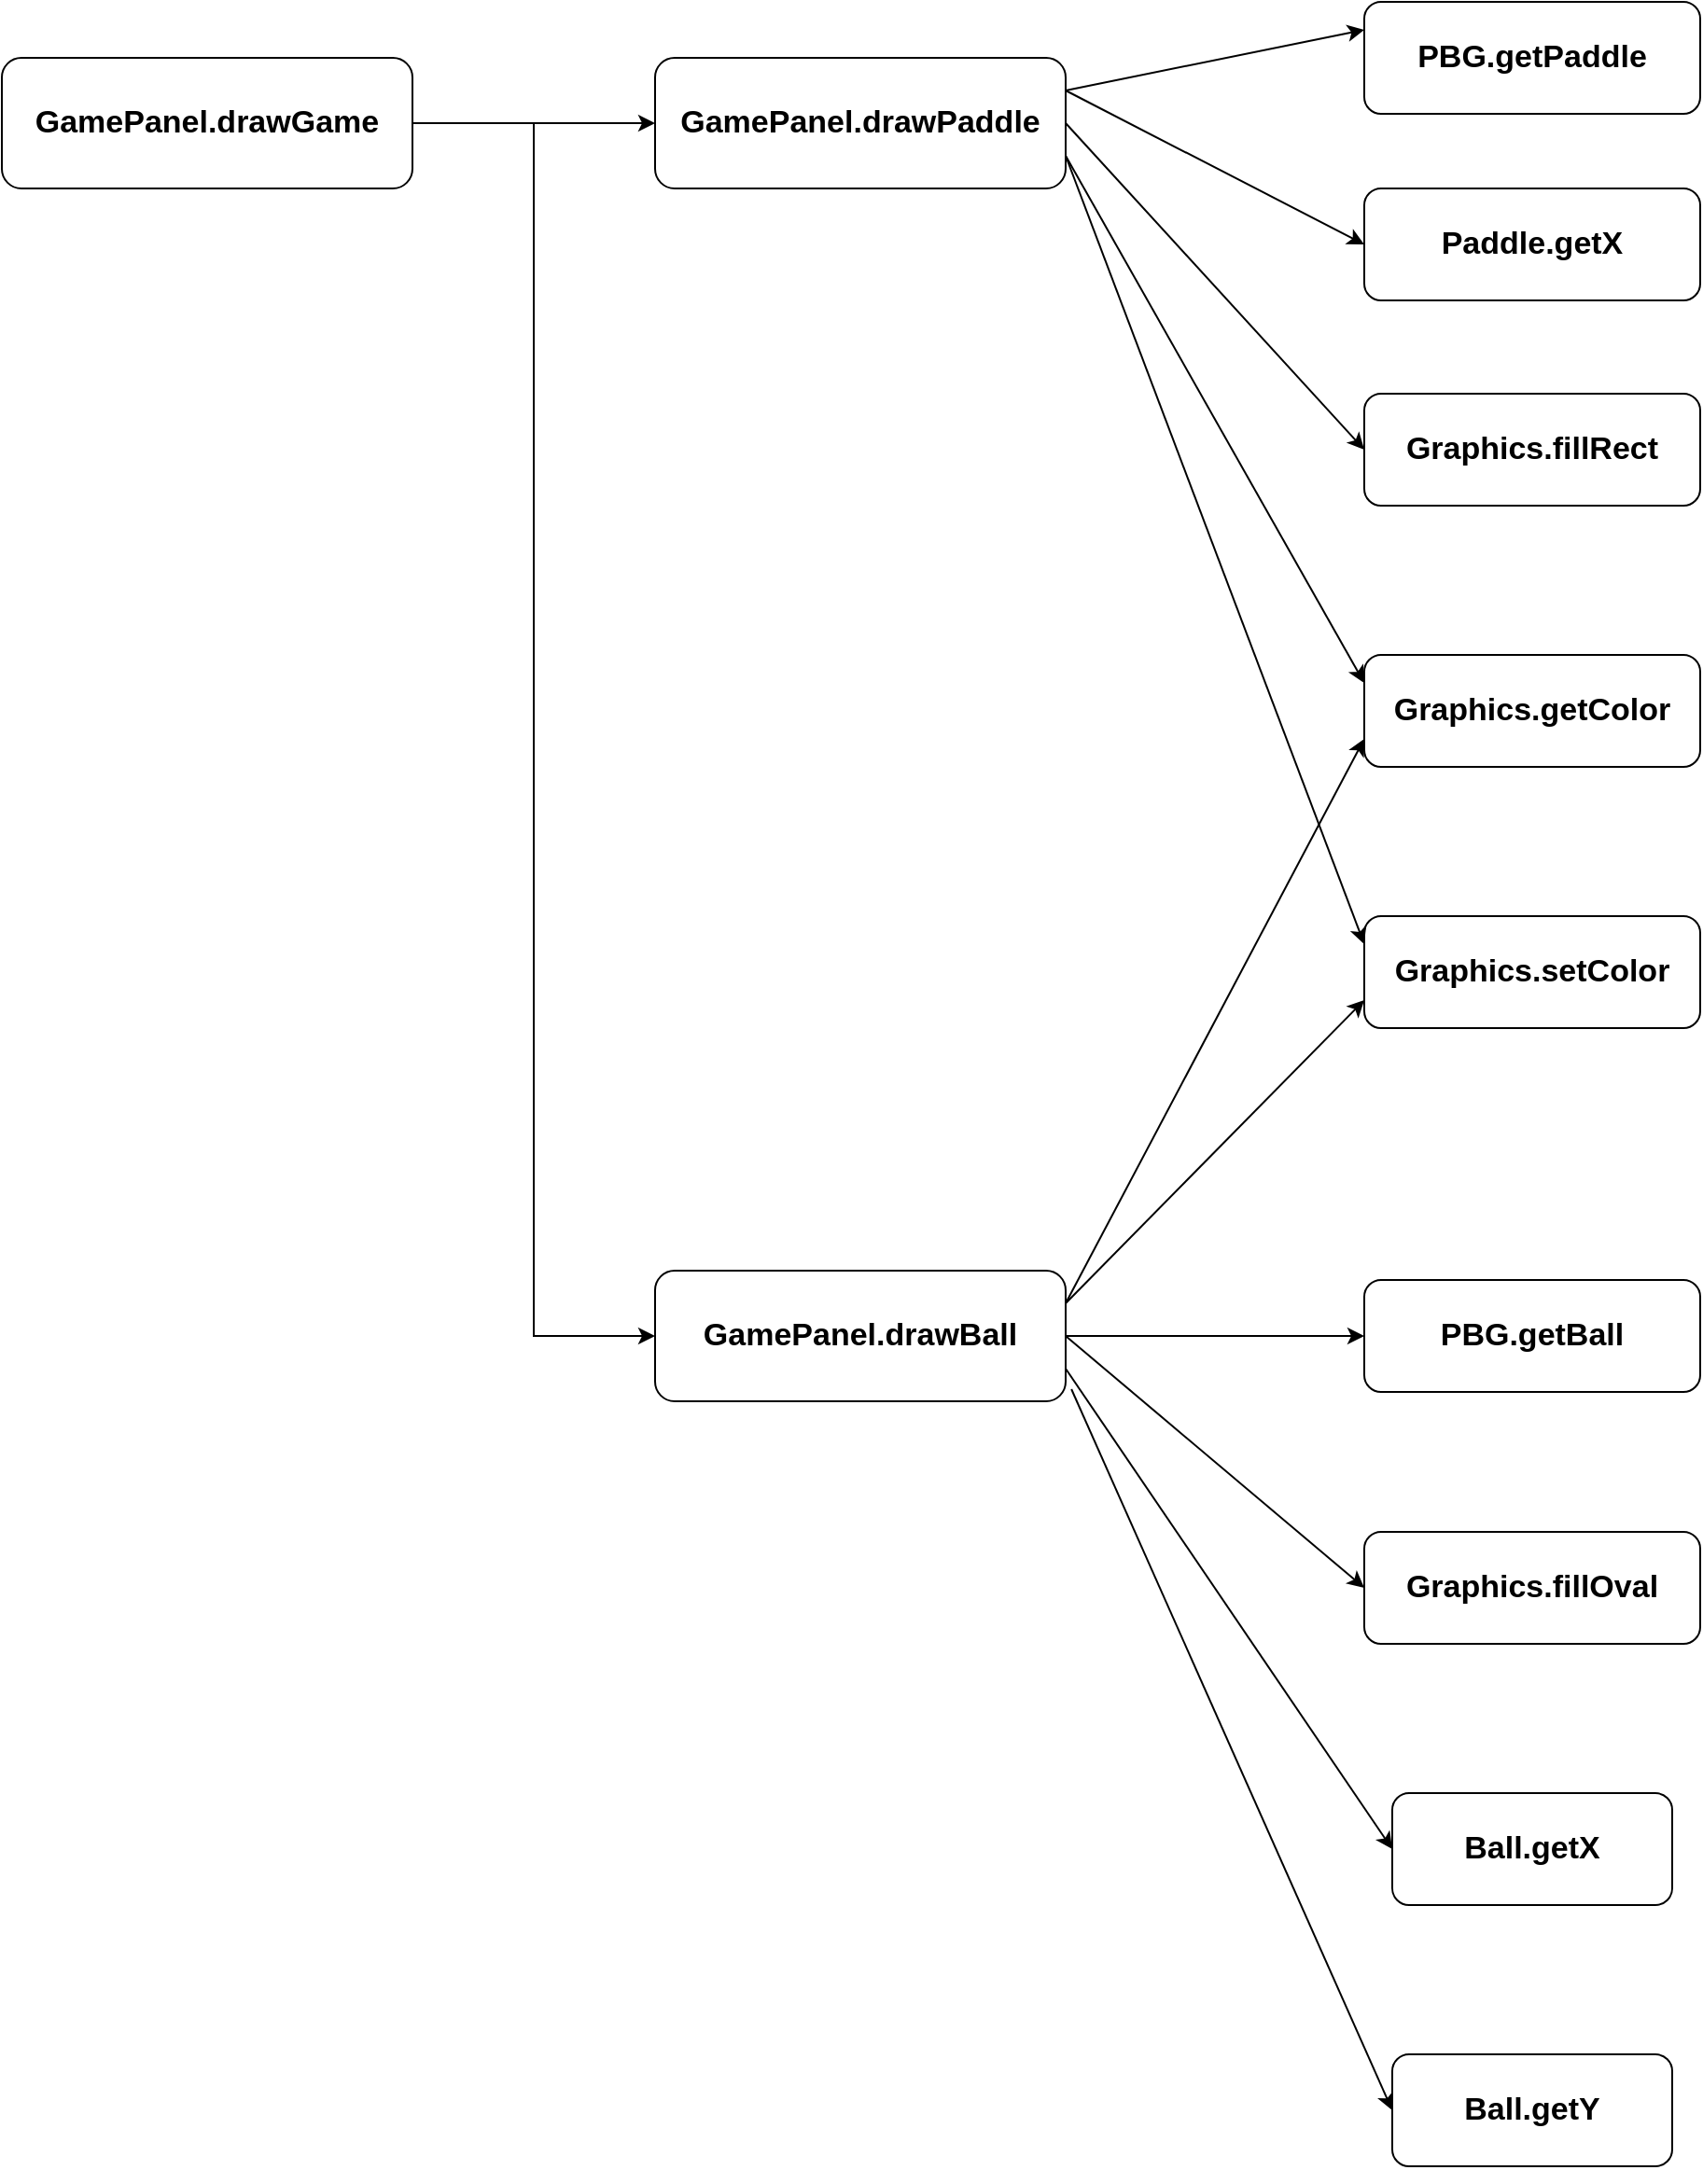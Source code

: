 <mxfile version="21.7.2" type="github">
  <diagram name="Page-1" id="CPEC9xDhmXVfjCh-SDXK">
    <mxGraphModel dx="682" dy="1014" grid="1" gridSize="10" guides="1" tooltips="1" connect="1" arrows="1" fold="1" page="1" pageScale="1" pageWidth="4681" pageHeight="3300" math="0" shadow="0">
      <root>
        <mxCell id="0" />
        <mxCell id="1" parent="0" />
        <mxCell id="UoPR4gQVQRfJF4nbVB5T-40" style="edgeStyle=orthogonalEdgeStyle;rounded=0;orthogonalLoop=1;jettySize=auto;html=1;exitX=1;exitY=0.5;exitDx=0;exitDy=0;entryX=0;entryY=0.5;entryDx=0;entryDy=0;" edge="1" parent="1" source="UoPR4gQVQRfJF4nbVB5T-1" target="UoPR4gQVQRfJF4nbVB5T-17">
          <mxGeometry relative="1" as="geometry" />
        </mxCell>
        <mxCell id="UoPR4gQVQRfJF4nbVB5T-1" value="&lt;font style=&quot;font-size: 17px;&quot;&gt;&lt;b&gt;GamePanel.drawGame&lt;/b&gt;&lt;/font&gt;" style="rounded=1;whiteSpace=wrap;html=1;" vertex="1" parent="1">
          <mxGeometry x="70" y="60" width="220" height="70" as="geometry" />
        </mxCell>
        <mxCell id="UoPR4gQVQRfJF4nbVB5T-3" value="&lt;font style=&quot;font-size: 17px;&quot;&gt;&lt;b&gt;GamePanel.drawPaddle&lt;/b&gt;&lt;/font&gt;" style="rounded=1;whiteSpace=wrap;html=1;" vertex="1" parent="1">
          <mxGeometry x="420" y="60" width="220" height="70" as="geometry" />
        </mxCell>
        <mxCell id="UoPR4gQVQRfJF4nbVB5T-4" value="&lt;font size=&quot;1&quot; style=&quot;&quot;&gt;&lt;b style=&quot;font-size: 17px;&quot;&gt;PBG.getPaddle&lt;/b&gt;&lt;/font&gt;" style="rounded=1;whiteSpace=wrap;html=1;" vertex="1" parent="1">
          <mxGeometry x="800" y="30" width="180" height="60" as="geometry" />
        </mxCell>
        <mxCell id="UoPR4gQVQRfJF4nbVB5T-5" value="&lt;font size=&quot;1&quot; style=&quot;&quot;&gt;&lt;b style=&quot;font-size: 17px;&quot;&gt;Graphics.getColor&lt;br&gt;&lt;/b&gt;&lt;/font&gt;" style="rounded=1;whiteSpace=wrap;html=1;" vertex="1" parent="1">
          <mxGeometry x="800" y="380" width="180" height="60" as="geometry" />
        </mxCell>
        <mxCell id="UoPR4gQVQRfJF4nbVB5T-6" value="&lt;font size=&quot;1&quot; style=&quot;&quot;&gt;&lt;b style=&quot;font-size: 17px;&quot;&gt;Graphics.setColor&lt;br&gt;&lt;/b&gt;&lt;/font&gt;" style="rounded=1;whiteSpace=wrap;html=1;" vertex="1" parent="1">
          <mxGeometry x="800" y="520" width="180" height="60" as="geometry" />
        </mxCell>
        <mxCell id="UoPR4gQVQRfJF4nbVB5T-7" value="&lt;font size=&quot;1&quot; style=&quot;&quot;&gt;&lt;b style=&quot;font-size: 17px;&quot;&gt;Graphics.fillRect&lt;br&gt;&lt;/b&gt;&lt;/font&gt;" style="rounded=1;whiteSpace=wrap;html=1;" vertex="1" parent="1">
          <mxGeometry x="800" y="240" width="180" height="60" as="geometry" />
        </mxCell>
        <mxCell id="UoPR4gQVQRfJF4nbVB5T-8" value="&lt;font size=&quot;1&quot; style=&quot;&quot;&gt;&lt;b style=&quot;font-size: 17px;&quot;&gt;Paddle.getX&lt;br&gt;&lt;/b&gt;&lt;/font&gt;" style="rounded=1;whiteSpace=wrap;html=1;" vertex="1" parent="1">
          <mxGeometry x="800" y="130" width="180" height="60" as="geometry" />
        </mxCell>
        <mxCell id="UoPR4gQVQRfJF4nbVB5T-17" value="&lt;font style=&quot;font-size: 17px;&quot;&gt;&lt;b&gt;GamePanel.drawBall&lt;br&gt;&lt;/b&gt;&lt;/font&gt;" style="rounded=1;whiteSpace=wrap;html=1;" vertex="1" parent="1">
          <mxGeometry x="420" y="710" width="220" height="70" as="geometry" />
        </mxCell>
        <mxCell id="UoPR4gQVQRfJF4nbVB5T-18" value="&lt;font size=&quot;1&quot; style=&quot;&quot;&gt;&lt;b style=&quot;font-size: 17px;&quot;&gt;PBG.getBall&lt;/b&gt;&lt;/font&gt;" style="rounded=1;whiteSpace=wrap;html=1;" vertex="1" parent="1">
          <mxGeometry x="800" y="715" width="180" height="60" as="geometry" />
        </mxCell>
        <mxCell id="UoPR4gQVQRfJF4nbVB5T-20" value="" style="endArrow=classic;html=1;rounded=0;exitX=1;exitY=0.25;exitDx=0;exitDy=0;entryX=0;entryY=0.5;entryDx=0;entryDy=0;" edge="1" parent="1" source="UoPR4gQVQRfJF4nbVB5T-3" target="UoPR4gQVQRfJF4nbVB5T-8">
          <mxGeometry width="50" height="50" relative="1" as="geometry">
            <mxPoint x="750" y="500" as="sourcePoint" />
            <mxPoint x="800" y="450" as="targetPoint" />
          </mxGeometry>
        </mxCell>
        <mxCell id="UoPR4gQVQRfJF4nbVB5T-21" value="" style="endArrow=classic;html=1;rounded=0;exitX=1;exitY=0.5;exitDx=0;exitDy=0;entryX=0;entryY=0.5;entryDx=0;entryDy=0;" edge="1" parent="1" source="UoPR4gQVQRfJF4nbVB5T-3" target="UoPR4gQVQRfJF4nbVB5T-7">
          <mxGeometry width="50" height="50" relative="1" as="geometry">
            <mxPoint x="630" y="310" as="sourcePoint" />
            <mxPoint x="760" y="445" as="targetPoint" />
          </mxGeometry>
        </mxCell>
        <mxCell id="UoPR4gQVQRfJF4nbVB5T-22" value="" style="endArrow=classic;html=1;rounded=0;exitX=1;exitY=0.75;exitDx=0;exitDy=0;entryX=0;entryY=0.25;entryDx=0;entryDy=0;" edge="1" parent="1" source="UoPR4gQVQRfJF4nbVB5T-3" target="UoPR4gQVQRfJF4nbVB5T-5">
          <mxGeometry width="50" height="50" relative="1" as="geometry">
            <mxPoint x="550" y="300" as="sourcePoint" />
            <mxPoint x="680" y="435" as="targetPoint" />
          </mxGeometry>
        </mxCell>
        <mxCell id="UoPR4gQVQRfJF4nbVB5T-24" value="" style="endArrow=classic;html=1;rounded=0;exitX=1;exitY=0.25;exitDx=0;exitDy=0;entryX=0;entryY=0.25;entryDx=0;entryDy=0;" edge="1" parent="1" source="UoPR4gQVQRfJF4nbVB5T-3" target="UoPR4gQVQRfJF4nbVB5T-4">
          <mxGeometry width="50" height="50" relative="1" as="geometry">
            <mxPoint x="580" y="240" as="sourcePoint" />
            <mxPoint x="710" y="375" as="targetPoint" />
          </mxGeometry>
        </mxCell>
        <mxCell id="UoPR4gQVQRfJF4nbVB5T-25" value="" style="endArrow=classic;html=1;rounded=0;exitX=1;exitY=0.75;exitDx=0;exitDy=0;entryX=0;entryY=0.25;entryDx=0;entryDy=0;" edge="1" parent="1" source="UoPR4gQVQRfJF4nbVB5T-3" target="UoPR4gQVQRfJF4nbVB5T-6">
          <mxGeometry width="50" height="50" relative="1" as="geometry">
            <mxPoint x="610" y="330" as="sourcePoint" />
            <mxPoint x="740" y="465" as="targetPoint" />
          </mxGeometry>
        </mxCell>
        <mxCell id="UoPR4gQVQRfJF4nbVB5T-26" value="" style="endArrow=classic;html=1;rounded=0;exitX=1;exitY=0.25;exitDx=0;exitDy=0;entryX=0;entryY=0.75;entryDx=0;entryDy=0;" edge="1" parent="1" source="UoPR4gQVQRfJF4nbVB5T-17" target="UoPR4gQVQRfJF4nbVB5T-5">
          <mxGeometry width="50" height="50" relative="1" as="geometry">
            <mxPoint x="660" y="540" as="sourcePoint" />
            <mxPoint x="790" y="675" as="targetPoint" />
          </mxGeometry>
        </mxCell>
        <mxCell id="UoPR4gQVQRfJF4nbVB5T-27" value="" style="endArrow=classic;html=1;rounded=0;exitX=1;exitY=0.25;exitDx=0;exitDy=0;entryX=0;entryY=0.75;entryDx=0;entryDy=0;" edge="1" parent="1" source="UoPR4gQVQRfJF4nbVB5T-17" target="UoPR4gQVQRfJF4nbVB5T-6">
          <mxGeometry width="50" height="50" relative="1" as="geometry">
            <mxPoint x="700" y="730" as="sourcePoint" />
            <mxPoint x="830" y="865" as="targetPoint" />
          </mxGeometry>
        </mxCell>
        <mxCell id="UoPR4gQVQRfJF4nbVB5T-28" value="&lt;font size=&quot;1&quot; style=&quot;&quot;&gt;&lt;b style=&quot;font-size: 17px;&quot;&gt;Graphics.fillOval&lt;br&gt;&lt;/b&gt;&lt;/font&gt;" style="rounded=1;whiteSpace=wrap;html=1;" vertex="1" parent="1">
          <mxGeometry x="800" y="850" width="180" height="60" as="geometry" />
        </mxCell>
        <mxCell id="UoPR4gQVQRfJF4nbVB5T-29" value="&lt;font size=&quot;1&quot; style=&quot;&quot;&gt;&lt;b style=&quot;font-size: 17px;&quot;&gt;Ball.getX&lt;br&gt;&lt;/b&gt;&lt;/font&gt;" style="rounded=1;whiteSpace=wrap;html=1;" vertex="1" parent="1">
          <mxGeometry x="815" y="990" width="150" height="60" as="geometry" />
        </mxCell>
        <mxCell id="UoPR4gQVQRfJF4nbVB5T-30" value="&lt;font size=&quot;1&quot; style=&quot;&quot;&gt;&lt;b style=&quot;font-size: 17px;&quot;&gt;Ball.getY&lt;br&gt;&lt;/b&gt;&lt;/font&gt;" style="rounded=1;whiteSpace=wrap;html=1;" vertex="1" parent="1">
          <mxGeometry x="815" y="1130" width="150" height="60" as="geometry" />
        </mxCell>
        <mxCell id="UoPR4gQVQRfJF4nbVB5T-31" style="edgeStyle=orthogonalEdgeStyle;rounded=0;orthogonalLoop=1;jettySize=auto;html=1;exitX=0.5;exitY=1;exitDx=0;exitDy=0;" edge="1" parent="1" source="UoPR4gQVQRfJF4nbVB5T-30" target="UoPR4gQVQRfJF4nbVB5T-30">
          <mxGeometry relative="1" as="geometry" />
        </mxCell>
        <mxCell id="UoPR4gQVQRfJF4nbVB5T-33" value="" style="endArrow=classic;html=1;rounded=0;exitX=1;exitY=0.5;exitDx=0;exitDy=0;entryX=0;entryY=0.5;entryDx=0;entryDy=0;" edge="1" parent="1" source="UoPR4gQVQRfJF4nbVB5T-17" target="UoPR4gQVQRfJF4nbVB5T-18">
          <mxGeometry width="50" height="50" relative="1" as="geometry">
            <mxPoint x="750" y="930" as="sourcePoint" />
            <mxPoint x="800" y="880" as="targetPoint" />
          </mxGeometry>
        </mxCell>
        <mxCell id="UoPR4gQVQRfJF4nbVB5T-35" value="" style="endArrow=classic;html=1;rounded=0;exitX=1;exitY=0.5;exitDx=0;exitDy=0;entryX=0;entryY=0.5;entryDx=0;entryDy=0;" edge="1" parent="1" source="UoPR4gQVQRfJF4nbVB5T-17" target="UoPR4gQVQRfJF4nbVB5T-28">
          <mxGeometry width="50" height="50" relative="1" as="geometry">
            <mxPoint x="690" y="790" as="sourcePoint" />
            <mxPoint x="850" y="790" as="targetPoint" />
          </mxGeometry>
        </mxCell>
        <mxCell id="UoPR4gQVQRfJF4nbVB5T-36" value="" style="endArrow=classic;html=1;rounded=0;exitX=1;exitY=0.75;exitDx=0;exitDy=0;entryX=0;entryY=0.5;entryDx=0;entryDy=0;" edge="1" parent="1" source="UoPR4gQVQRfJF4nbVB5T-17" target="UoPR4gQVQRfJF4nbVB5T-29">
          <mxGeometry width="50" height="50" relative="1" as="geometry">
            <mxPoint x="640" y="970" as="sourcePoint" />
            <mxPoint x="800" y="970" as="targetPoint" />
          </mxGeometry>
        </mxCell>
        <mxCell id="UoPR4gQVQRfJF4nbVB5T-37" value="" style="endArrow=classic;html=1;rounded=0;exitX=1.014;exitY=0.907;exitDx=0;exitDy=0;entryX=0;entryY=0.5;entryDx=0;entryDy=0;exitPerimeter=0;" edge="1" parent="1" source="UoPR4gQVQRfJF4nbVB5T-17" target="UoPR4gQVQRfJF4nbVB5T-30">
          <mxGeometry width="50" height="50" relative="1" as="geometry">
            <mxPoint x="620" y="1030" as="sourcePoint" />
            <mxPoint x="780" y="1030" as="targetPoint" />
          </mxGeometry>
        </mxCell>
        <mxCell id="UoPR4gQVQRfJF4nbVB5T-39" value="" style="endArrow=classic;html=1;rounded=0;exitX=1;exitY=0.5;exitDx=0;exitDy=0;entryX=0;entryY=0.5;entryDx=0;entryDy=0;" edge="1" parent="1" source="UoPR4gQVQRfJF4nbVB5T-1" target="UoPR4gQVQRfJF4nbVB5T-3">
          <mxGeometry width="50" height="50" relative="1" as="geometry">
            <mxPoint x="310" y="260" as="sourcePoint" />
            <mxPoint x="470" y="260" as="targetPoint" />
          </mxGeometry>
        </mxCell>
      </root>
    </mxGraphModel>
  </diagram>
</mxfile>
